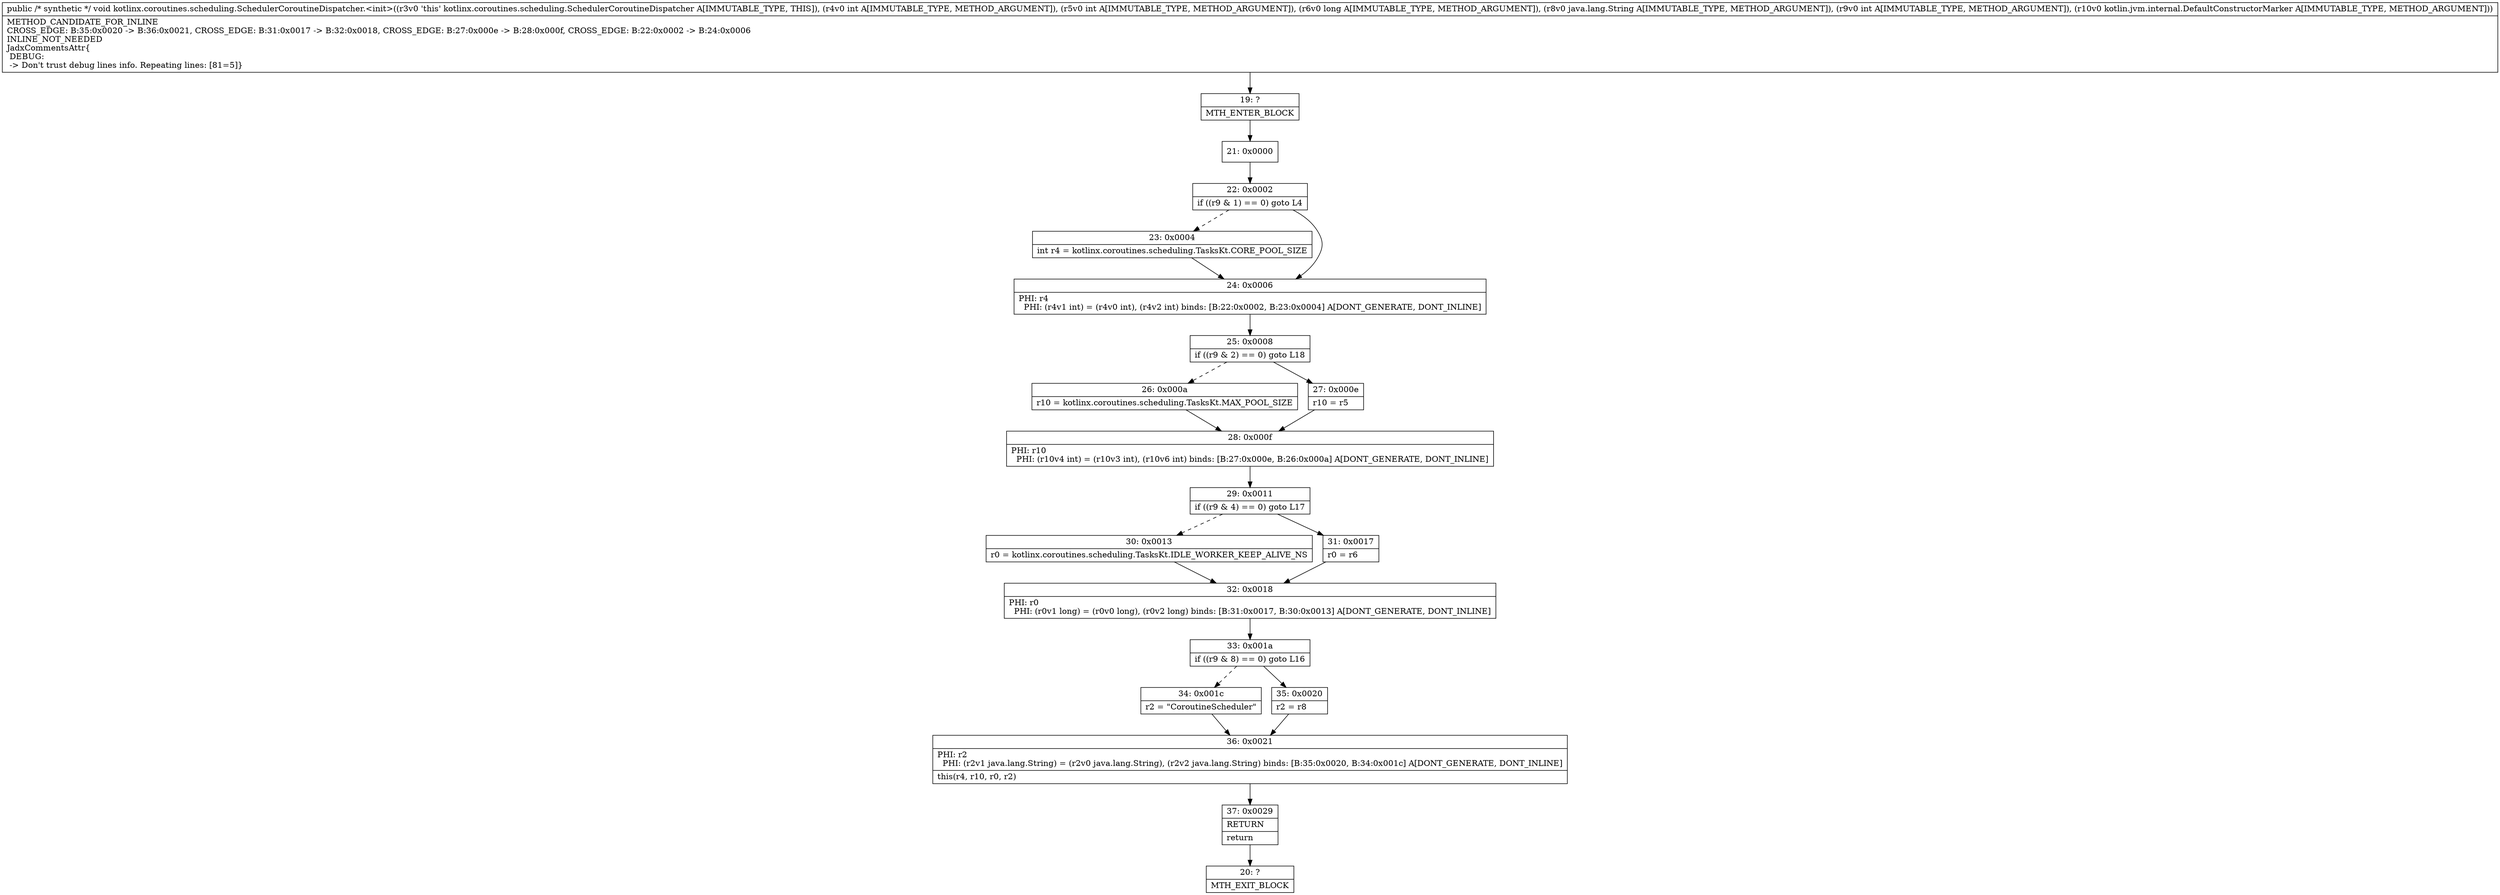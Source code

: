 digraph "CFG forkotlinx.coroutines.scheduling.SchedulerCoroutineDispatcher.\<init\>(IIJLjava\/lang\/String;ILkotlin\/jvm\/internal\/DefaultConstructorMarker;)V" {
Node_19 [shape=record,label="{19\:\ ?|MTH_ENTER_BLOCK\l}"];
Node_21 [shape=record,label="{21\:\ 0x0000}"];
Node_22 [shape=record,label="{22\:\ 0x0002|if ((r9 & 1) == 0) goto L4\l}"];
Node_23 [shape=record,label="{23\:\ 0x0004|int r4 = kotlinx.coroutines.scheduling.TasksKt.CORE_POOL_SIZE\l}"];
Node_24 [shape=record,label="{24\:\ 0x0006|PHI: r4 \l  PHI: (r4v1 int) = (r4v0 int), (r4v2 int) binds: [B:22:0x0002, B:23:0x0004] A[DONT_GENERATE, DONT_INLINE]\l}"];
Node_25 [shape=record,label="{25\:\ 0x0008|if ((r9 & 2) == 0) goto L18\l}"];
Node_26 [shape=record,label="{26\:\ 0x000a|r10 = kotlinx.coroutines.scheduling.TasksKt.MAX_POOL_SIZE\l}"];
Node_28 [shape=record,label="{28\:\ 0x000f|PHI: r10 \l  PHI: (r10v4 int) = (r10v3 int), (r10v6 int) binds: [B:27:0x000e, B:26:0x000a] A[DONT_GENERATE, DONT_INLINE]\l}"];
Node_29 [shape=record,label="{29\:\ 0x0011|if ((r9 & 4) == 0) goto L17\l}"];
Node_30 [shape=record,label="{30\:\ 0x0013|r0 = kotlinx.coroutines.scheduling.TasksKt.IDLE_WORKER_KEEP_ALIVE_NS\l}"];
Node_32 [shape=record,label="{32\:\ 0x0018|PHI: r0 \l  PHI: (r0v1 long) = (r0v0 long), (r0v2 long) binds: [B:31:0x0017, B:30:0x0013] A[DONT_GENERATE, DONT_INLINE]\l}"];
Node_33 [shape=record,label="{33\:\ 0x001a|if ((r9 & 8) == 0) goto L16\l}"];
Node_34 [shape=record,label="{34\:\ 0x001c|r2 = \"CoroutineScheduler\"\l}"];
Node_36 [shape=record,label="{36\:\ 0x0021|PHI: r2 \l  PHI: (r2v1 java.lang.String) = (r2v0 java.lang.String), (r2v2 java.lang.String) binds: [B:35:0x0020, B:34:0x001c] A[DONT_GENERATE, DONT_INLINE]\l|this(r4, r10, r0, r2)\l}"];
Node_37 [shape=record,label="{37\:\ 0x0029|RETURN\l|return\l}"];
Node_20 [shape=record,label="{20\:\ ?|MTH_EXIT_BLOCK\l}"];
Node_35 [shape=record,label="{35\:\ 0x0020|r2 = r8\l}"];
Node_31 [shape=record,label="{31\:\ 0x0017|r0 = r6\l}"];
Node_27 [shape=record,label="{27\:\ 0x000e|r10 = r5\l}"];
MethodNode[shape=record,label="{public \/* synthetic *\/ void kotlinx.coroutines.scheduling.SchedulerCoroutineDispatcher.\<init\>((r3v0 'this' kotlinx.coroutines.scheduling.SchedulerCoroutineDispatcher A[IMMUTABLE_TYPE, THIS]), (r4v0 int A[IMMUTABLE_TYPE, METHOD_ARGUMENT]), (r5v0 int A[IMMUTABLE_TYPE, METHOD_ARGUMENT]), (r6v0 long A[IMMUTABLE_TYPE, METHOD_ARGUMENT]), (r8v0 java.lang.String A[IMMUTABLE_TYPE, METHOD_ARGUMENT]), (r9v0 int A[IMMUTABLE_TYPE, METHOD_ARGUMENT]), (r10v0 kotlin.jvm.internal.DefaultConstructorMarker A[IMMUTABLE_TYPE, METHOD_ARGUMENT]))  | METHOD_CANDIDATE_FOR_INLINE\lCROSS_EDGE: B:35:0x0020 \-\> B:36:0x0021, CROSS_EDGE: B:31:0x0017 \-\> B:32:0x0018, CROSS_EDGE: B:27:0x000e \-\> B:28:0x000f, CROSS_EDGE: B:22:0x0002 \-\> B:24:0x0006\lINLINE_NOT_NEEDED\lJadxCommentsAttr\{\l DEBUG: \l \-\> Don't trust debug lines info. Repeating lines: [81=5]\}\l}"];
MethodNode -> Node_19;Node_19 -> Node_21;
Node_21 -> Node_22;
Node_22 -> Node_23[style=dashed];
Node_22 -> Node_24;
Node_23 -> Node_24;
Node_24 -> Node_25;
Node_25 -> Node_26[style=dashed];
Node_25 -> Node_27;
Node_26 -> Node_28;
Node_28 -> Node_29;
Node_29 -> Node_30[style=dashed];
Node_29 -> Node_31;
Node_30 -> Node_32;
Node_32 -> Node_33;
Node_33 -> Node_34[style=dashed];
Node_33 -> Node_35;
Node_34 -> Node_36;
Node_36 -> Node_37;
Node_37 -> Node_20;
Node_35 -> Node_36;
Node_31 -> Node_32;
Node_27 -> Node_28;
}


